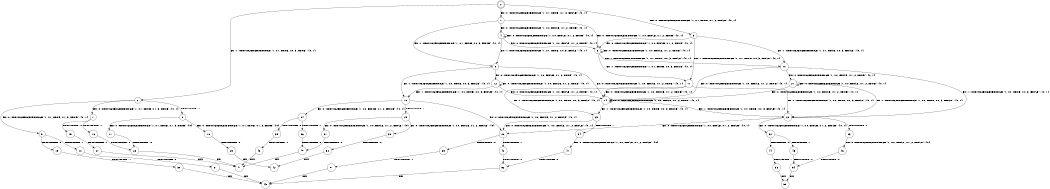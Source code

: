 digraph BCG {
size = "7, 10.5";
center = TRUE;
node [shape = circle];
0 [peripheries = 2];
0 -> 1 [label = "EX !0 !ATOMIC_EXCH_BRANCH (1, +1, TRUE, +1, 3, FALSE) !{0, 1}"];
0 -> 2 [label = "EX !1 !ATOMIC_EXCH_BRANCH (1, +1, TRUE, +0, 3, TRUE) !{0, 1}"];
0 -> 3 [label = "EX !0 !ATOMIC_EXCH_BRANCH (1, +1, TRUE, +1, 3, FALSE) !{0, 1}"];
1 -> 4 [label = "EX !0 !ATOMIC_EXCH_BRANCH (1, +0, FALSE, +1, 2, TRUE) !{0, 1}"];
1 -> 5 [label = "EX !1 !ATOMIC_EXCH_BRANCH (1, +1, TRUE, +0, 3, FALSE) !{0, 1}"];
1 -> 6 [label = "EX !0 !ATOMIC_EXCH_BRANCH (1, +0, FALSE, +1, 2, TRUE) !{0, 1}"];
2 -> 7 [label = "EX !0 !ATOMIC_EXCH_BRANCH (1, +1, TRUE, +1, 3, TRUE) !{0, 1}"];
2 -> 8 [label = "TERMINATE !1"];
2 -> 9 [label = "EX !0 !ATOMIC_EXCH_BRANCH (1, +1, TRUE, +1, 3, TRUE) !{0, 1}"];
3 -> 10 [label = "EX !1 !ATOMIC_EXCH_BRANCH (1, +1, TRUE, +0, 3, FALSE) !{0, 1}"];
3 -> 6 [label = "EX !0 !ATOMIC_EXCH_BRANCH (1, +0, FALSE, +1, 2, TRUE) !{0, 1}"];
3 -> 11 [label = "EX !1 !ATOMIC_EXCH_BRANCH (1, +1, TRUE, +0, 3, FALSE) !{0, 1}"];
4 -> 4 [label = "EX !0 !ATOMIC_EXCH_BRANCH (1, +0, FALSE, +1, 2, TRUE) !{0, 1}"];
4 -> 5 [label = "EX !1 !ATOMIC_EXCH_BRANCH (1, +1, TRUE, +0, 3, FALSE) !{0, 1}"];
4 -> 6 [label = "EX !0 !ATOMIC_EXCH_BRANCH (1, +0, FALSE, +1, 2, TRUE) !{0, 1}"];
5 -> 12 [label = "EX !0 !ATOMIC_EXCH_BRANCH (1, +0, FALSE, +1, 2, TRUE) !{0, 1}"];
5 -> 13 [label = "EX !1 !ATOMIC_EXCH_BRANCH (1, +0, TRUE, +0, 3, FALSE) !{0, 1}"];
5 -> 14 [label = "EX !0 !ATOMIC_EXCH_BRANCH (1, +0, FALSE, +1, 2, TRUE) !{0, 1}"];
6 -> 10 [label = "EX !1 !ATOMIC_EXCH_BRANCH (1, +1, TRUE, +0, 3, FALSE) !{0, 1}"];
6 -> 6 [label = "EX !0 !ATOMIC_EXCH_BRANCH (1, +0, FALSE, +1, 2, TRUE) !{0, 1}"];
6 -> 11 [label = "EX !1 !ATOMIC_EXCH_BRANCH (1, +1, TRUE, +0, 3, FALSE) !{0, 1}"];
7 -> 15 [label = "TERMINATE !0"];
7 -> 16 [label = "TERMINATE !1"];
8 -> 17 [label = "EX !0 !ATOMIC_EXCH_BRANCH (1, +1, TRUE, +1, 3, TRUE) !{0}"];
8 -> 18 [label = "EX !0 !ATOMIC_EXCH_BRANCH (1, +1, TRUE, +1, 3, TRUE) !{0}"];
9 -> 19 [label = "TERMINATE !0"];
9 -> 20 [label = "TERMINATE !1"];
10 -> 21 [label = "EX !0 !ATOMIC_EXCH_BRANCH (1, +0, FALSE, +1, 2, TRUE) !{0, 1}"];
10 -> 22 [label = "EX !1 !ATOMIC_EXCH_BRANCH (1, +0, TRUE, +0, 3, FALSE) !{0, 1}"];
10 -> 14 [label = "EX !0 !ATOMIC_EXCH_BRANCH (1, +0, FALSE, +1, 2, TRUE) !{0, 1}"];
11 -> 22 [label = "EX !1 !ATOMIC_EXCH_BRANCH (1, +0, TRUE, +0, 3, FALSE) !{0, 1}"];
11 -> 14 [label = "EX !0 !ATOMIC_EXCH_BRANCH (1, +0, FALSE, +1, 2, TRUE) !{0, 1}"];
11 -> 23 [label = "EX !1 !ATOMIC_EXCH_BRANCH (1, +0, TRUE, +0, 3, FALSE) !{0, 1}"];
12 -> 12 [label = "EX !0 !ATOMIC_EXCH_BRANCH (1, +0, FALSE, +1, 2, TRUE) !{0, 1}"];
12 -> 13 [label = "EX !1 !ATOMIC_EXCH_BRANCH (1, +0, TRUE, +0, 3, FALSE) !{0, 1}"];
12 -> 14 [label = "EX !0 !ATOMIC_EXCH_BRANCH (1, +0, FALSE, +1, 2, TRUE) !{0, 1}"];
13 -> 24 [label = "EX !0 !ATOMIC_EXCH_BRANCH (1, +0, FALSE, +1, 2, FALSE) !{0, 1}"];
13 -> 25 [label = "TERMINATE !1"];
13 -> 26 [label = "EX !0 !ATOMIC_EXCH_BRANCH (1, +0, FALSE, +1, 2, FALSE) !{0, 1}"];
14 -> 22 [label = "EX !1 !ATOMIC_EXCH_BRANCH (1, +0, TRUE, +0, 3, FALSE) !{0, 1}"];
14 -> 14 [label = "EX !0 !ATOMIC_EXCH_BRANCH (1, +0, FALSE, +1, 2, TRUE) !{0, 1}"];
14 -> 23 [label = "EX !1 !ATOMIC_EXCH_BRANCH (1, +0, TRUE, +0, 3, FALSE) !{0, 1}"];
15 -> 27 [label = "TERMINATE !1"];
16 -> 28 [label = "TERMINATE !0"];
17 -> 28 [label = "TERMINATE !0"];
18 -> 29 [label = "TERMINATE !0"];
19 -> 30 [label = "TERMINATE !1"];
20 -> 31 [label = "TERMINATE !0"];
21 -> 21 [label = "EX !0 !ATOMIC_EXCH_BRANCH (1, +0, FALSE, +1, 2, TRUE) !{0, 1}"];
21 -> 22 [label = "EX !1 !ATOMIC_EXCH_BRANCH (1, +0, TRUE, +0, 3, FALSE) !{0, 1}"];
21 -> 14 [label = "EX !0 !ATOMIC_EXCH_BRANCH (1, +0, FALSE, +1, 2, TRUE) !{0, 1}"];
22 -> 32 [label = "EX !0 !ATOMIC_EXCH_BRANCH (1, +0, FALSE, +1, 2, FALSE) !{0, 1}"];
22 -> 33 [label = "TERMINATE !1"];
22 -> 26 [label = "EX !0 !ATOMIC_EXCH_BRANCH (1, +0, FALSE, +1, 2, FALSE) !{0, 1}"];
23 -> 26 [label = "EX !0 !ATOMIC_EXCH_BRANCH (1, +0, FALSE, +1, 2, FALSE) !{0, 1}"];
23 -> 34 [label = "TERMINATE !1"];
24 -> 35 [label = "TERMINATE !0"];
24 -> 36 [label = "TERMINATE !1"];
25 -> 37 [label = "EX !0 !ATOMIC_EXCH_BRANCH (1, +0, FALSE, +1, 2, FALSE) !{0}"];
25 -> 38 [label = "EX !0 !ATOMIC_EXCH_BRANCH (1, +0, FALSE, +1, 2, FALSE) !{0}"];
26 -> 39 [label = "TERMINATE !0"];
26 -> 40 [label = "TERMINATE !1"];
27 -> 41 [label = "exit"];
28 -> 41 [label = "exit"];
29 -> 42 [label = "exit"];
30 -> 43 [label = "exit"];
31 -> 43 [label = "exit"];
32 -> 44 [label = "TERMINATE !0"];
32 -> 45 [label = "TERMINATE !1"];
33 -> 46 [label = "EX !0 !ATOMIC_EXCH_BRANCH (1, +0, FALSE, +1, 2, FALSE) !{0}"];
34 -> 47 [label = "EX !0 !ATOMIC_EXCH_BRANCH (1, +0, FALSE, +1, 2, FALSE) !{0}"];
35 -> 48 [label = "TERMINATE !1"];
36 -> 49 [label = "TERMINATE !0"];
37 -> 49 [label = "TERMINATE !0"];
38 -> 50 [label = "TERMINATE !0"];
39 -> 51 [label = "TERMINATE !1"];
40 -> 52 [label = "TERMINATE !0"];
44 -> 53 [label = "TERMINATE !1"];
45 -> 54 [label = "TERMINATE !0"];
46 -> 54 [label = "TERMINATE !0"];
47 -> 52 [label = "TERMINATE !0"];
48 -> 41 [label = "exit"];
49 -> 41 [label = "exit"];
50 -> 42 [label = "exit"];
51 -> 43 [label = "exit"];
52 -> 43 [label = "exit"];
53 -> 55 [label = "exit"];
54 -> 55 [label = "exit"];
}
